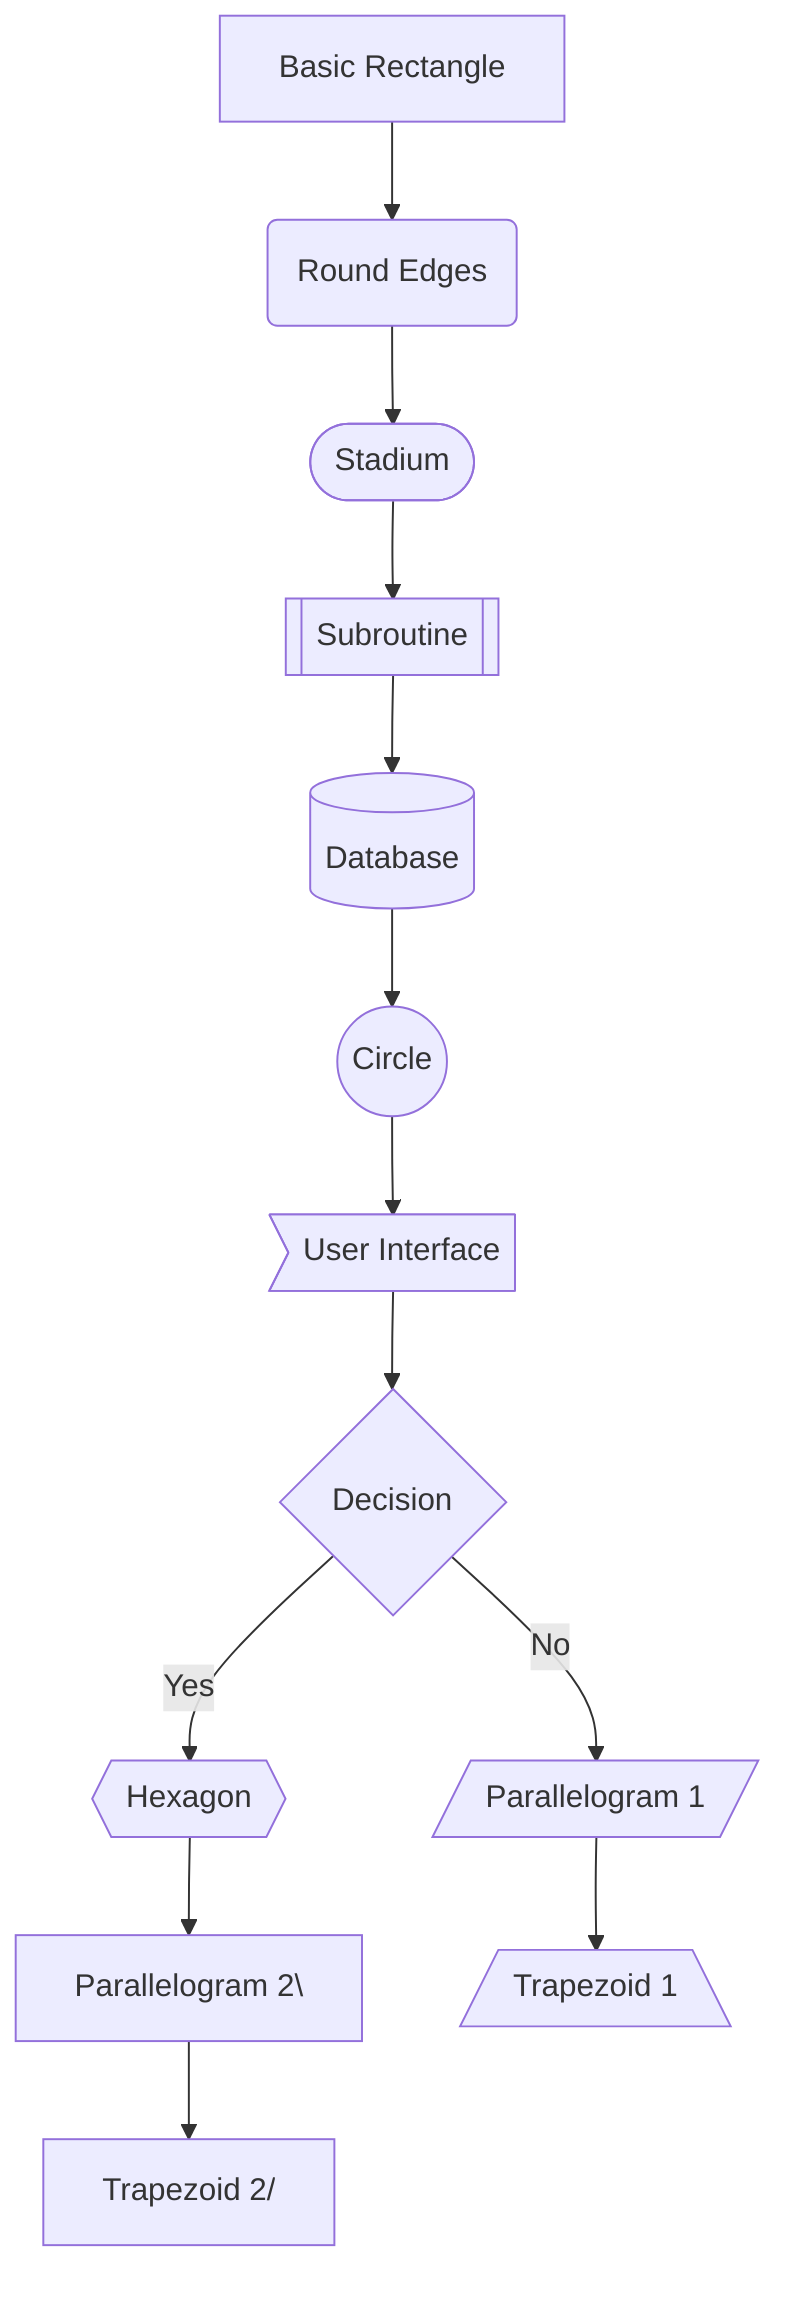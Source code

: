 flowchart TD
    rect1["Basic Rectangle"]
    round1("Round Edges")
    stadium1(["Stadium"])
    subroutine1[["Subroutine"]]
    cylinder1[("Database")]
    circle1(("Circle"))
    ui1>"User Interface"]
    rhombus1{"Decision"}
    hexagon1{{"Hexagon"}}
    parallel1[/"Parallelogram 1"/]
    parallel2["Parallelogram 2"\]
    trap1[/"Trapezoid 1"\]
    trap2["Trapezoid 2"/]

    rect1 --> round1
    round1 --> stadium1
    stadium1 --> subroutine1
    subroutine1 --> cylinder1
    cylinder1 --> circle1
    circle1 --> ui1
    ui1 --> rhombus1
    rhombus1 -->|Yes| hexagon1
    rhombus1 -->|No| parallel1
    hexagon1 --> parallel2
    parallel1 --> trap1
    parallel2 --> trap2